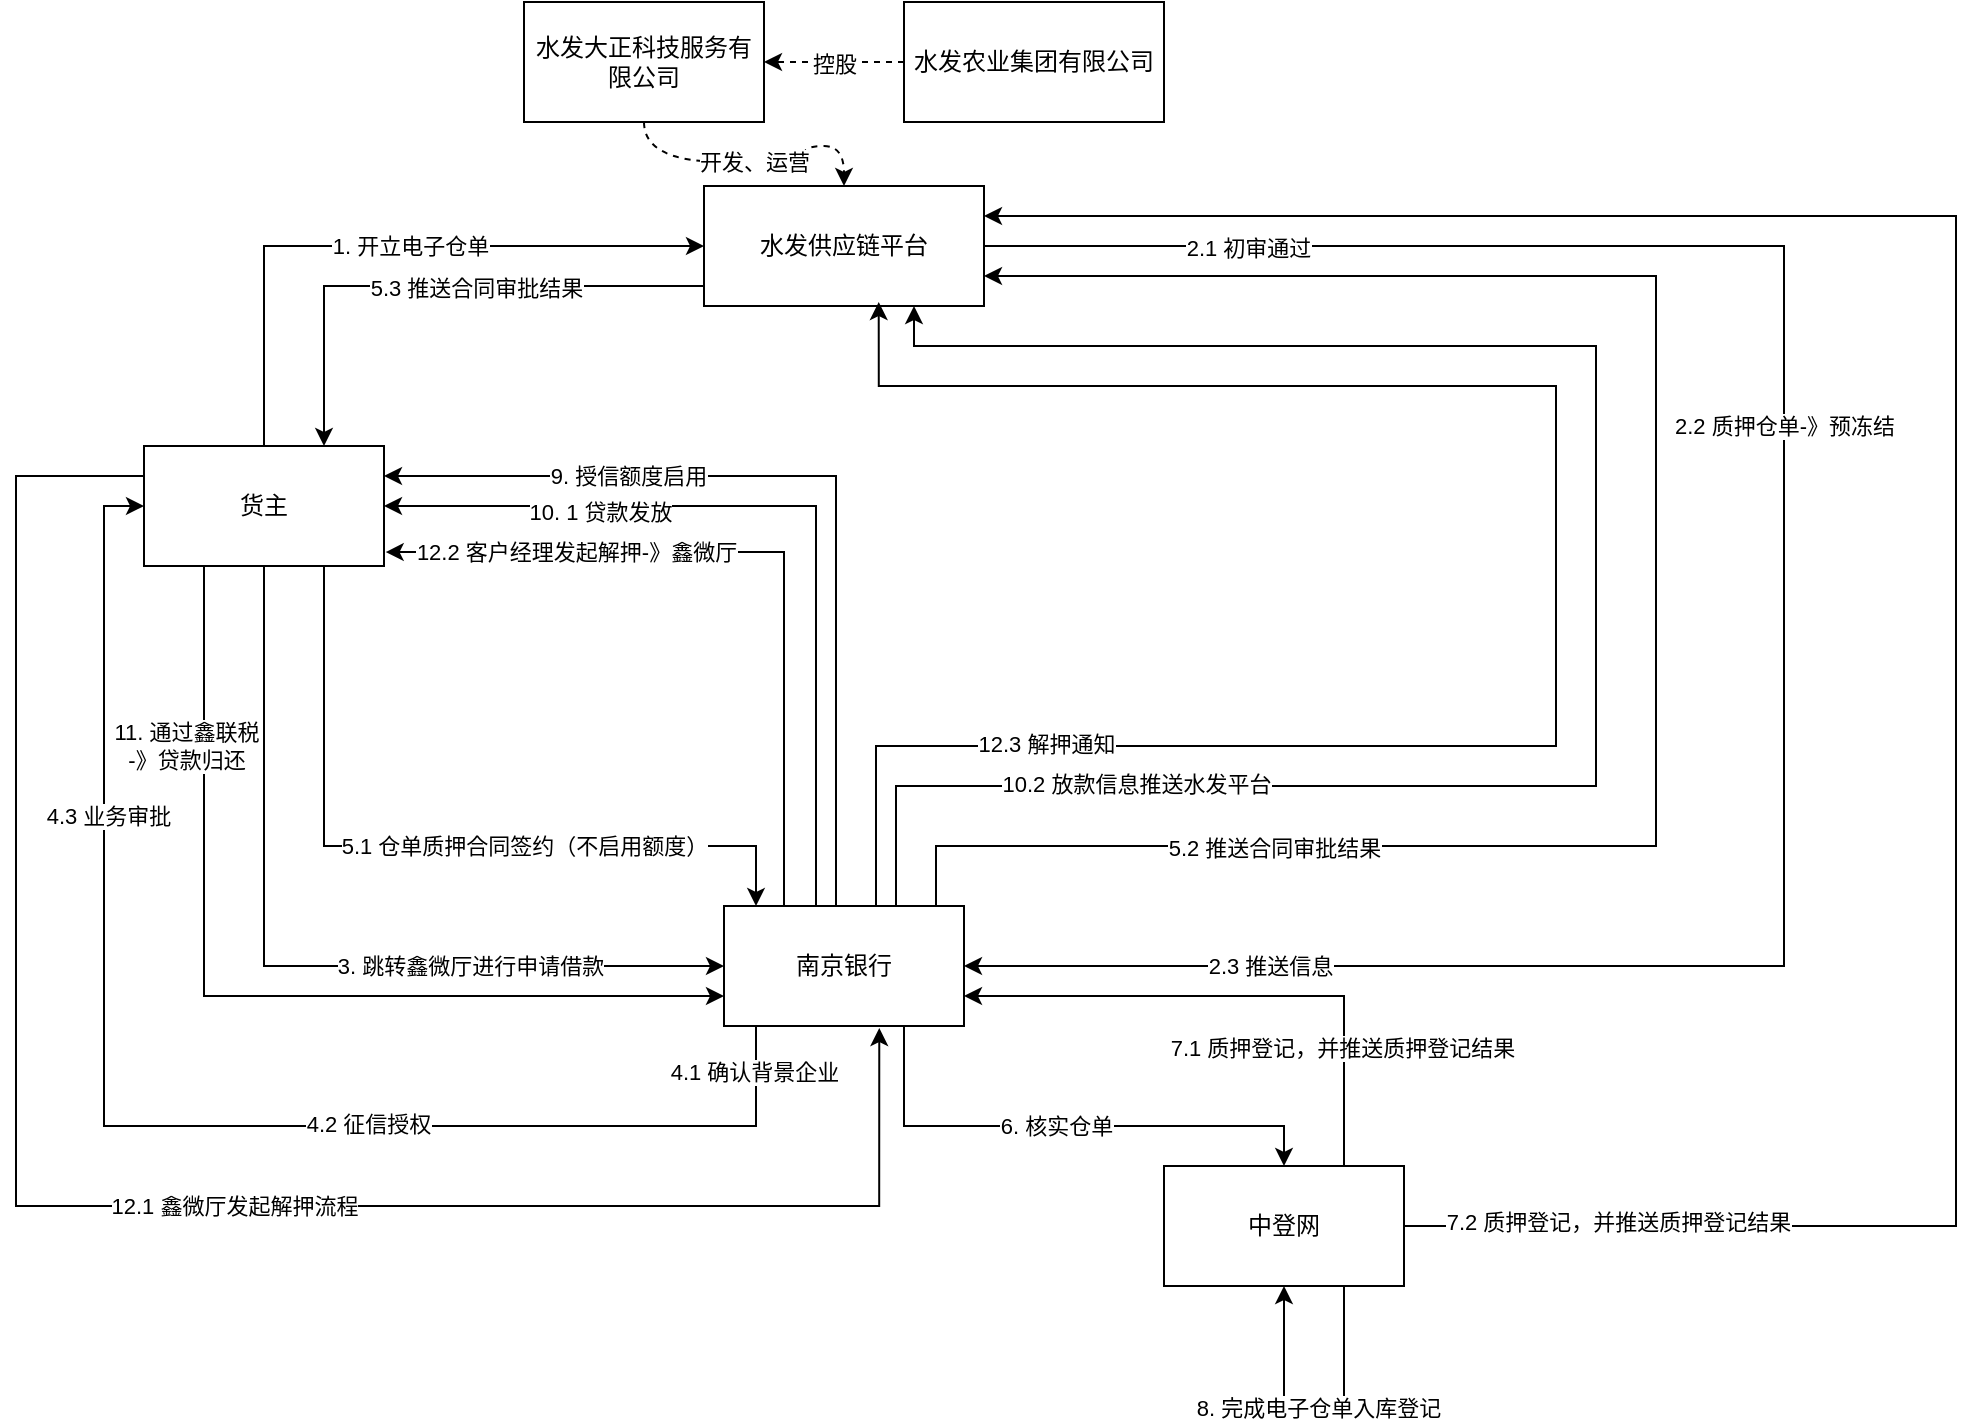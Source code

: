 <mxfile version="27.0.6">
  <diagram id="C5RBs43oDa-KdzZeNtuy" name="Page-1">
    <mxGraphModel dx="1506" dy="437" grid="1" gridSize="10" guides="1" tooltips="1" connect="1" arrows="1" fold="1" page="1" pageScale="1" pageWidth="827" pageHeight="1169" math="0" shadow="0">
      <root>
        <mxCell id="WIyWlLk6GJQsqaUBKTNV-0" />
        <mxCell id="WIyWlLk6GJQsqaUBKTNV-1" parent="WIyWlLk6GJQsqaUBKTNV-0" />
        <mxCell id="5yoJ0oaOs3mJgdB9JSAQ-9" style="edgeStyle=orthogonalEdgeStyle;rounded=0;orthogonalLoop=1;jettySize=auto;html=1;entryX=1;entryY=0.5;entryDx=0;entryDy=0;" edge="1" parent="WIyWlLk6GJQsqaUBKTNV-1" source="Bgh7VfDjB50sTkW0Ix46-0" target="Bgh7VfDjB50sTkW0Ix46-2">
          <mxGeometry relative="1" as="geometry">
            <mxPoint x="494" y="480" as="targetPoint" />
            <Array as="points">
              <mxPoint x="874" y="140" />
              <mxPoint x="874" y="500" />
            </Array>
          </mxGeometry>
        </mxCell>
        <mxCell id="5yoJ0oaOs3mJgdB9JSAQ-11" value="2.1 初审通过" style="edgeLabel;html=1;align=center;verticalAlign=middle;resizable=0;points=[];" vertex="1" connectable="0" parent="5yoJ0oaOs3mJgdB9JSAQ-9">
          <mxGeometry x="-0.775" y="-1" relative="1" as="geometry">
            <mxPoint as="offset" />
          </mxGeometry>
        </mxCell>
        <mxCell id="5yoJ0oaOs3mJgdB9JSAQ-12" value="2.2 质押仓单-》预冻结" style="edgeLabel;html=1;align=center;verticalAlign=middle;resizable=0;points=[];" vertex="1" connectable="0" parent="5yoJ0oaOs3mJgdB9JSAQ-9">
          <mxGeometry x="-0.147" relative="1" as="geometry">
            <mxPoint y="-9" as="offset" />
          </mxGeometry>
        </mxCell>
        <mxCell id="5yoJ0oaOs3mJgdB9JSAQ-16" value="2.3 推送信息" style="edgeLabel;html=1;align=center;verticalAlign=middle;resizable=0;points=[];" vertex="1" connectable="0" parent="5yoJ0oaOs3mJgdB9JSAQ-9">
          <mxGeometry x="0.761" y="3" relative="1" as="geometry">
            <mxPoint x="13" y="-3" as="offset" />
          </mxGeometry>
        </mxCell>
        <mxCell id="5yoJ0oaOs3mJgdB9JSAQ-25" style="edgeStyle=orthogonalEdgeStyle;rounded=0;orthogonalLoop=1;jettySize=auto;html=1;entryX=0.75;entryY=0;entryDx=0;entryDy=0;" edge="1" parent="WIyWlLk6GJQsqaUBKTNV-1" source="Bgh7VfDjB50sTkW0Ix46-0" target="Bgh7VfDjB50sTkW0Ix46-3">
          <mxGeometry relative="1" as="geometry">
            <Array as="points">
              <mxPoint x="144" y="160" />
            </Array>
          </mxGeometry>
        </mxCell>
        <mxCell id="5yoJ0oaOs3mJgdB9JSAQ-26" value="5.3 推送合同审批结果" style="edgeLabel;html=1;align=center;verticalAlign=middle;resizable=0;points=[];" vertex="1" connectable="0" parent="5yoJ0oaOs3mJgdB9JSAQ-25">
          <mxGeometry x="0.588" y="-1" relative="1" as="geometry">
            <mxPoint x="77" y="-24" as="offset" />
          </mxGeometry>
        </mxCell>
        <mxCell id="Bgh7VfDjB50sTkW0Ix46-0" value="水发供应链平台" style="rounded=0;whiteSpace=wrap;html=1;" parent="WIyWlLk6GJQsqaUBKTNV-1" vertex="1">
          <mxGeometry x="334" y="110" width="140" height="60" as="geometry" />
        </mxCell>
        <mxCell id="5yoJ0oaOs3mJgdB9JSAQ-3" style="edgeStyle=orthogonalEdgeStyle;rounded=0;orthogonalLoop=1;jettySize=auto;html=1;entryX=1;entryY=0.5;entryDx=0;entryDy=0;dashed=1;" edge="1" parent="WIyWlLk6GJQsqaUBKTNV-1" source="Bgh7VfDjB50sTkW0Ix46-1" target="5yoJ0oaOs3mJgdB9JSAQ-2">
          <mxGeometry relative="1" as="geometry" />
        </mxCell>
        <mxCell id="5yoJ0oaOs3mJgdB9JSAQ-6" value="控股" style="edgeLabel;html=1;align=center;verticalAlign=middle;resizable=0;points=[];" vertex="1" connectable="0" parent="5yoJ0oaOs3mJgdB9JSAQ-3">
          <mxGeometry x="0.018" y="1" relative="1" as="geometry">
            <mxPoint as="offset" />
          </mxGeometry>
        </mxCell>
        <mxCell id="Bgh7VfDjB50sTkW0Ix46-1" value="水发农业集团有限公司" style="rounded=0;whiteSpace=wrap;html=1;" parent="WIyWlLk6GJQsqaUBKTNV-1" vertex="1">
          <mxGeometry x="434" y="18" width="130" height="60" as="geometry" />
        </mxCell>
        <mxCell id="5yoJ0oaOs3mJgdB9JSAQ-17" style="edgeStyle=orthogonalEdgeStyle;rounded=0;orthogonalLoop=1;jettySize=auto;html=1;entryX=0;entryY=0.5;entryDx=0;entryDy=0;" edge="1" parent="WIyWlLk6GJQsqaUBKTNV-1" source="Bgh7VfDjB50sTkW0Ix46-2" target="Bgh7VfDjB50sTkW0Ix46-3">
          <mxGeometry relative="1" as="geometry">
            <Array as="points">
              <mxPoint x="360" y="580" />
              <mxPoint x="34" y="580" />
              <mxPoint x="34" y="270" />
            </Array>
          </mxGeometry>
        </mxCell>
        <mxCell id="5yoJ0oaOs3mJgdB9JSAQ-18" value="4.1 确认背景企业" style="edgeLabel;html=1;align=center;verticalAlign=middle;resizable=0;points=[];" vertex="1" connectable="0" parent="5yoJ0oaOs3mJgdB9JSAQ-17">
          <mxGeometry x="-0.902" y="-1" relative="1" as="geometry">
            <mxPoint y="-12" as="offset" />
          </mxGeometry>
        </mxCell>
        <mxCell id="5yoJ0oaOs3mJgdB9JSAQ-19" value="4.2 征信授权" style="edgeLabel;html=1;align=center;verticalAlign=middle;resizable=0;points=[];" vertex="1" connectable="0" parent="5yoJ0oaOs3mJgdB9JSAQ-17">
          <mxGeometry x="-0.308" y="-1" relative="1" as="geometry">
            <mxPoint as="offset" />
          </mxGeometry>
        </mxCell>
        <mxCell id="5yoJ0oaOs3mJgdB9JSAQ-20" value="4.3 业务审批" style="edgeLabel;html=1;align=center;verticalAlign=middle;resizable=0;points=[];" vertex="1" connectable="0" parent="5yoJ0oaOs3mJgdB9JSAQ-17">
          <mxGeometry x="0.505" y="-2" relative="1" as="geometry">
            <mxPoint as="offset" />
          </mxGeometry>
        </mxCell>
        <mxCell id="5yoJ0oaOs3mJgdB9JSAQ-23" style="edgeStyle=orthogonalEdgeStyle;rounded=0;orthogonalLoop=1;jettySize=auto;html=1;entryX=1;entryY=0.75;entryDx=0;entryDy=0;" edge="1" parent="WIyWlLk6GJQsqaUBKTNV-1" source="Bgh7VfDjB50sTkW0Ix46-2" target="Bgh7VfDjB50sTkW0Ix46-0">
          <mxGeometry relative="1" as="geometry">
            <Array as="points">
              <mxPoint x="450" y="440" />
              <mxPoint x="810" y="440" />
              <mxPoint x="810" y="155" />
            </Array>
          </mxGeometry>
        </mxCell>
        <mxCell id="5yoJ0oaOs3mJgdB9JSAQ-24" value="5.2 推送合同审批结果" style="edgeLabel;html=1;align=center;verticalAlign=middle;resizable=0;points=[];" vertex="1" connectable="0" parent="5yoJ0oaOs3mJgdB9JSAQ-23">
          <mxGeometry x="-0.606" y="-1" relative="1" as="geometry">
            <mxPoint as="offset" />
          </mxGeometry>
        </mxCell>
        <mxCell id="5yoJ0oaOs3mJgdB9JSAQ-30" style="edgeStyle=orthogonalEdgeStyle;rounded=0;orthogonalLoop=1;jettySize=auto;html=1;exitX=0.75;exitY=1;exitDx=0;exitDy=0;entryX=0.5;entryY=0;entryDx=0;entryDy=0;" edge="1" parent="WIyWlLk6GJQsqaUBKTNV-1" source="Bgh7VfDjB50sTkW0Ix46-2" target="5yoJ0oaOs3mJgdB9JSAQ-29">
          <mxGeometry relative="1" as="geometry">
            <Array as="points">
              <mxPoint x="434" y="580" />
              <mxPoint x="624" y="580" />
            </Array>
          </mxGeometry>
        </mxCell>
        <mxCell id="5yoJ0oaOs3mJgdB9JSAQ-31" value="6. 核实仓单" style="edgeLabel;html=1;align=center;verticalAlign=middle;resizable=0;points=[];" vertex="1" connectable="0" parent="5yoJ0oaOs3mJgdB9JSAQ-30">
          <mxGeometry x="-0.034" relative="1" as="geometry">
            <mxPoint as="offset" />
          </mxGeometry>
        </mxCell>
        <mxCell id="5yoJ0oaOs3mJgdB9JSAQ-40" style="edgeStyle=orthogonalEdgeStyle;rounded=0;orthogonalLoop=1;jettySize=auto;html=1;entryX=1;entryY=0.25;entryDx=0;entryDy=0;" edge="1" parent="WIyWlLk6GJQsqaUBKTNV-1" source="Bgh7VfDjB50sTkW0Ix46-2" target="Bgh7VfDjB50sTkW0Ix46-3">
          <mxGeometry relative="1" as="geometry">
            <Array as="points">
              <mxPoint x="400" y="255" />
            </Array>
          </mxGeometry>
        </mxCell>
        <mxCell id="5yoJ0oaOs3mJgdB9JSAQ-41" value="9. 授信额度启用" style="edgeLabel;html=1;align=center;verticalAlign=middle;resizable=0;points=[];" vertex="1" connectable="0" parent="5yoJ0oaOs3mJgdB9JSAQ-40">
          <mxGeometry x="0.447" relative="1" as="geometry">
            <mxPoint as="offset" />
          </mxGeometry>
        </mxCell>
        <mxCell id="5yoJ0oaOs3mJgdB9JSAQ-42" style="edgeStyle=orthogonalEdgeStyle;rounded=0;orthogonalLoop=1;jettySize=auto;html=1;entryX=1;entryY=0.5;entryDx=0;entryDy=0;" edge="1" parent="WIyWlLk6GJQsqaUBKTNV-1" source="Bgh7VfDjB50sTkW0Ix46-2" target="Bgh7VfDjB50sTkW0Ix46-3">
          <mxGeometry relative="1" as="geometry">
            <Array as="points">
              <mxPoint x="390" y="270" />
            </Array>
          </mxGeometry>
        </mxCell>
        <mxCell id="5yoJ0oaOs3mJgdB9JSAQ-43" value="10. 1 贷款发放" style="edgeLabel;html=1;align=center;verticalAlign=middle;resizable=0;points=[];" vertex="1" connectable="0" parent="5yoJ0oaOs3mJgdB9JSAQ-42">
          <mxGeometry x="0.484" y="3" relative="1" as="geometry">
            <mxPoint as="offset" />
          </mxGeometry>
        </mxCell>
        <mxCell id="5yoJ0oaOs3mJgdB9JSAQ-44" style="edgeStyle=orthogonalEdgeStyle;rounded=0;orthogonalLoop=1;jettySize=auto;html=1;entryX=0.75;entryY=1;entryDx=0;entryDy=0;" edge="1" parent="WIyWlLk6GJQsqaUBKTNV-1" source="Bgh7VfDjB50sTkW0Ix46-2" target="Bgh7VfDjB50sTkW0Ix46-0">
          <mxGeometry relative="1" as="geometry">
            <Array as="points">
              <mxPoint x="430" y="410" />
              <mxPoint x="780" y="410" />
              <mxPoint x="780" y="190" />
              <mxPoint x="439" y="190" />
            </Array>
          </mxGeometry>
        </mxCell>
        <mxCell id="5yoJ0oaOs3mJgdB9JSAQ-45" value="10.2 放款信息推送水发平台" style="edgeLabel;html=1;align=center;verticalAlign=middle;resizable=0;points=[];" vertex="1" connectable="0" parent="5yoJ0oaOs3mJgdB9JSAQ-44">
          <mxGeometry x="-0.638" y="1" relative="1" as="geometry">
            <mxPoint as="offset" />
          </mxGeometry>
        </mxCell>
        <mxCell id="Bgh7VfDjB50sTkW0Ix46-2" value="南京银行" style="whiteSpace=wrap;html=1;" parent="WIyWlLk6GJQsqaUBKTNV-1" vertex="1">
          <mxGeometry x="344" y="470" width="120" height="60" as="geometry" />
        </mxCell>
        <mxCell id="5yoJ0oaOs3mJgdB9JSAQ-7" style="edgeStyle=orthogonalEdgeStyle;rounded=0;orthogonalLoop=1;jettySize=auto;html=1;" edge="1" parent="WIyWlLk6GJQsqaUBKTNV-1" source="Bgh7VfDjB50sTkW0Ix46-3" target="Bgh7VfDjB50sTkW0Ix46-0">
          <mxGeometry relative="1" as="geometry">
            <mxPoint x="334" y="140" as="targetPoint" />
            <Array as="points">
              <mxPoint x="114" y="140" />
            </Array>
          </mxGeometry>
        </mxCell>
        <mxCell id="5yoJ0oaOs3mJgdB9JSAQ-8" value="1. 开立电子仓单" style="edgeLabel;html=1;align=center;verticalAlign=middle;resizable=0;points=[];" vertex="1" connectable="0" parent="5yoJ0oaOs3mJgdB9JSAQ-7">
          <mxGeometry x="0.082" relative="1" as="geometry">
            <mxPoint as="offset" />
          </mxGeometry>
        </mxCell>
        <mxCell id="5yoJ0oaOs3mJgdB9JSAQ-13" style="edgeStyle=orthogonalEdgeStyle;rounded=0;orthogonalLoop=1;jettySize=auto;html=1;entryX=0;entryY=0.5;entryDx=0;entryDy=0;" edge="1" parent="WIyWlLk6GJQsqaUBKTNV-1" source="Bgh7VfDjB50sTkW0Ix46-3" target="Bgh7VfDjB50sTkW0Ix46-2">
          <mxGeometry relative="1" as="geometry">
            <Array as="points">
              <mxPoint x="114" y="500" />
            </Array>
          </mxGeometry>
        </mxCell>
        <mxCell id="5yoJ0oaOs3mJgdB9JSAQ-14" value="3. 跳转鑫微厅进行申请借款" style="edgeLabel;html=1;align=center;verticalAlign=middle;resizable=0;points=[];" vertex="1" connectable="0" parent="5yoJ0oaOs3mJgdB9JSAQ-13">
          <mxGeometry x="-0.114" y="1" relative="1" as="geometry">
            <mxPoint x="102" y="9" as="offset" />
          </mxGeometry>
        </mxCell>
        <mxCell id="5yoJ0oaOs3mJgdB9JSAQ-38" style="edgeStyle=orthogonalEdgeStyle;rounded=0;orthogonalLoop=1;jettySize=auto;html=1;exitX=0.75;exitY=1;exitDx=0;exitDy=0;" edge="1" parent="WIyWlLk6GJQsqaUBKTNV-1" source="Bgh7VfDjB50sTkW0Ix46-3">
          <mxGeometry relative="1" as="geometry">
            <mxPoint x="360" y="470" as="targetPoint" />
            <Array as="points">
              <mxPoint x="144" y="440" />
              <mxPoint x="360" y="440" />
              <mxPoint x="360" y="470" />
            </Array>
          </mxGeometry>
        </mxCell>
        <mxCell id="5yoJ0oaOs3mJgdB9JSAQ-39" value="5.1 仓单质押合同签约（不启用额度）" style="edgeLabel;html=1;align=center;verticalAlign=middle;resizable=0;points=[];" vertex="1" connectable="0" parent="5yoJ0oaOs3mJgdB9JSAQ-38">
          <mxGeometry x="-0.072" relative="1" as="geometry">
            <mxPoint x="61" as="offset" />
          </mxGeometry>
        </mxCell>
        <mxCell id="5yoJ0oaOs3mJgdB9JSAQ-46" style="edgeStyle=orthogonalEdgeStyle;rounded=0;orthogonalLoop=1;jettySize=auto;html=1;exitX=0.25;exitY=1;exitDx=0;exitDy=0;entryX=0;entryY=0.75;entryDx=0;entryDy=0;" edge="1" parent="WIyWlLk6GJQsqaUBKTNV-1" source="Bgh7VfDjB50sTkW0Ix46-3" target="Bgh7VfDjB50sTkW0Ix46-2">
          <mxGeometry relative="1" as="geometry" />
        </mxCell>
        <mxCell id="5yoJ0oaOs3mJgdB9JSAQ-47" value="11. 通过鑫联税&lt;br&gt;-》贷款归还" style="edgeLabel;html=1;align=center;verticalAlign=middle;resizable=0;points=[];" vertex="1" connectable="0" parent="5yoJ0oaOs3mJgdB9JSAQ-46">
          <mxGeometry x="-0.688" y="-2" relative="1" as="geometry">
            <mxPoint x="-7" y="16" as="offset" />
          </mxGeometry>
        </mxCell>
        <mxCell id="Bgh7VfDjB50sTkW0Ix46-3" value="货主" style="whiteSpace=wrap;html=1;" parent="WIyWlLk6GJQsqaUBKTNV-1" vertex="1">
          <mxGeometry x="54" y="240" width="120" height="60" as="geometry" />
        </mxCell>
        <mxCell id="5yoJ0oaOs3mJgdB9JSAQ-4" style="edgeStyle=orthogonalEdgeStyle;rounded=0;orthogonalLoop=1;jettySize=auto;html=1;entryX=0.5;entryY=0;entryDx=0;entryDy=0;dashed=1;curved=1;" edge="1" parent="WIyWlLk6GJQsqaUBKTNV-1" source="5yoJ0oaOs3mJgdB9JSAQ-2" target="Bgh7VfDjB50sTkW0Ix46-0">
          <mxGeometry relative="1" as="geometry" />
        </mxCell>
        <mxCell id="5yoJ0oaOs3mJgdB9JSAQ-5" value="开发、运营" style="edgeLabel;html=1;align=center;verticalAlign=middle;resizable=0;points=[];" vertex="1" connectable="0" parent="5yoJ0oaOs3mJgdB9JSAQ-4">
          <mxGeometry x="0.004" relative="1" as="geometry">
            <mxPoint as="offset" />
          </mxGeometry>
        </mxCell>
        <mxCell id="5yoJ0oaOs3mJgdB9JSAQ-2" value="水发大正科技服务有限公司" style="whiteSpace=wrap;html=1;" vertex="1" parent="WIyWlLk6GJQsqaUBKTNV-1">
          <mxGeometry x="244" y="18" width="120" height="60" as="geometry" />
        </mxCell>
        <mxCell id="5yoJ0oaOs3mJgdB9JSAQ-32" style="edgeStyle=orthogonalEdgeStyle;rounded=0;orthogonalLoop=1;jettySize=auto;html=1;exitX=0.75;exitY=0;exitDx=0;exitDy=0;entryX=1;entryY=0.75;entryDx=0;entryDy=0;" edge="1" parent="WIyWlLk6GJQsqaUBKTNV-1" source="5yoJ0oaOs3mJgdB9JSAQ-29" target="Bgh7VfDjB50sTkW0Ix46-2">
          <mxGeometry relative="1" as="geometry" />
        </mxCell>
        <mxCell id="5yoJ0oaOs3mJgdB9JSAQ-33" value="7.1 质押登记，并推送质押登记结果" style="edgeLabel;html=1;align=center;verticalAlign=middle;resizable=0;points=[];" vertex="1" connectable="0" parent="5yoJ0oaOs3mJgdB9JSAQ-32">
          <mxGeometry x="-0.567" y="1" relative="1" as="geometry">
            <mxPoint as="offset" />
          </mxGeometry>
        </mxCell>
        <mxCell id="5yoJ0oaOs3mJgdB9JSAQ-34" style="edgeStyle=orthogonalEdgeStyle;rounded=0;orthogonalLoop=1;jettySize=auto;html=1;entryX=1;entryY=0.25;entryDx=0;entryDy=0;" edge="1" parent="WIyWlLk6GJQsqaUBKTNV-1" source="5yoJ0oaOs3mJgdB9JSAQ-29" target="Bgh7VfDjB50sTkW0Ix46-0">
          <mxGeometry relative="1" as="geometry">
            <Array as="points">
              <mxPoint x="960" y="630" />
              <mxPoint x="960" y="125" />
            </Array>
          </mxGeometry>
        </mxCell>
        <mxCell id="5yoJ0oaOs3mJgdB9JSAQ-35" value="7.2 质押登记，并推送质押登记结果" style="edgeLabel;html=1;align=center;verticalAlign=middle;resizable=0;points=[];" vertex="1" connectable="0" parent="5yoJ0oaOs3mJgdB9JSAQ-34">
          <mxGeometry x="-0.831" y="2" relative="1" as="geometry">
            <mxPoint as="offset" />
          </mxGeometry>
        </mxCell>
        <mxCell id="5yoJ0oaOs3mJgdB9JSAQ-29" value="中登网" style="rounded=0;whiteSpace=wrap;html=1;" vertex="1" parent="WIyWlLk6GJQsqaUBKTNV-1">
          <mxGeometry x="564" y="600" width="120" height="60" as="geometry" />
        </mxCell>
        <mxCell id="5yoJ0oaOs3mJgdB9JSAQ-36" style="edgeStyle=orthogonalEdgeStyle;rounded=0;orthogonalLoop=1;jettySize=auto;html=1;exitX=0.75;exitY=1;exitDx=0;exitDy=0;" edge="1" parent="WIyWlLk6GJQsqaUBKTNV-1" source="5yoJ0oaOs3mJgdB9JSAQ-29" target="5yoJ0oaOs3mJgdB9JSAQ-29">
          <mxGeometry relative="1" as="geometry">
            <Array as="points">
              <mxPoint x="654" y="720" />
              <mxPoint x="624" y="720" />
            </Array>
          </mxGeometry>
        </mxCell>
        <mxCell id="5yoJ0oaOs3mJgdB9JSAQ-37" value="8. 完成电子仓单入库登记" style="edgeLabel;html=1;align=center;verticalAlign=middle;resizable=0;points=[];" vertex="1" connectable="0" parent="5yoJ0oaOs3mJgdB9JSAQ-36">
          <mxGeometry x="-0.019" y="1" relative="1" as="geometry">
            <mxPoint as="offset" />
          </mxGeometry>
        </mxCell>
        <mxCell id="5yoJ0oaOs3mJgdB9JSAQ-48" style="edgeStyle=orthogonalEdgeStyle;rounded=0;orthogonalLoop=1;jettySize=auto;html=1;exitX=0;exitY=0.25;exitDx=0;exitDy=0;entryX=0.647;entryY=1.017;entryDx=0;entryDy=0;entryPerimeter=0;" edge="1" parent="WIyWlLk6GJQsqaUBKTNV-1" source="Bgh7VfDjB50sTkW0Ix46-3" target="Bgh7VfDjB50sTkW0Ix46-2">
          <mxGeometry relative="1" as="geometry">
            <Array as="points">
              <mxPoint x="-10" y="255" />
              <mxPoint x="-10" y="620" />
              <mxPoint x="422" y="620" />
            </Array>
          </mxGeometry>
        </mxCell>
        <mxCell id="5yoJ0oaOs3mJgdB9JSAQ-49" value="12.1 鑫微厅发起解押流程" style="edgeLabel;html=1;align=center;verticalAlign=middle;resizable=0;points=[];" vertex="1" connectable="0" parent="5yoJ0oaOs3mJgdB9JSAQ-48">
          <mxGeometry x="0.133" relative="1" as="geometry">
            <mxPoint as="offset" />
          </mxGeometry>
        </mxCell>
        <mxCell id="5yoJ0oaOs3mJgdB9JSAQ-51" style="edgeStyle=orthogonalEdgeStyle;rounded=0;orthogonalLoop=1;jettySize=auto;html=1;exitX=0.25;exitY=0;exitDx=0;exitDy=0;entryX=1.007;entryY=0.884;entryDx=0;entryDy=0;entryPerimeter=0;" edge="1" parent="WIyWlLk6GJQsqaUBKTNV-1" source="Bgh7VfDjB50sTkW0Ix46-2" target="Bgh7VfDjB50sTkW0Ix46-3">
          <mxGeometry relative="1" as="geometry" />
        </mxCell>
        <mxCell id="5yoJ0oaOs3mJgdB9JSAQ-52" value="12.2 客户经理发起解押-》鑫微厅" style="edgeLabel;html=1;align=center;verticalAlign=middle;resizable=0;points=[];" vertex="1" connectable="0" parent="5yoJ0oaOs3mJgdB9JSAQ-51">
          <mxGeometry x="0.701" y="-1" relative="1" as="geometry">
            <mxPoint x="39" y="1" as="offset" />
          </mxGeometry>
        </mxCell>
        <mxCell id="5yoJ0oaOs3mJgdB9JSAQ-54" style="edgeStyle=orthogonalEdgeStyle;rounded=0;orthogonalLoop=1;jettySize=auto;html=1;entryX=0.624;entryY=0.967;entryDx=0;entryDy=0;entryPerimeter=0;" edge="1" parent="WIyWlLk6GJQsqaUBKTNV-1" source="Bgh7VfDjB50sTkW0Ix46-2" target="Bgh7VfDjB50sTkW0Ix46-0">
          <mxGeometry relative="1" as="geometry">
            <Array as="points">
              <mxPoint x="420" y="390" />
              <mxPoint x="760" y="390" />
              <mxPoint x="760" y="210" />
              <mxPoint x="421" y="210" />
            </Array>
          </mxGeometry>
        </mxCell>
        <mxCell id="5yoJ0oaOs3mJgdB9JSAQ-55" value="12.3 解押通知" style="edgeLabel;html=1;align=center;verticalAlign=middle;resizable=0;points=[];" vertex="1" connectable="0" parent="5yoJ0oaOs3mJgdB9JSAQ-54">
          <mxGeometry x="-0.663" y="1" relative="1" as="geometry">
            <mxPoint as="offset" />
          </mxGeometry>
        </mxCell>
      </root>
    </mxGraphModel>
  </diagram>
</mxfile>
